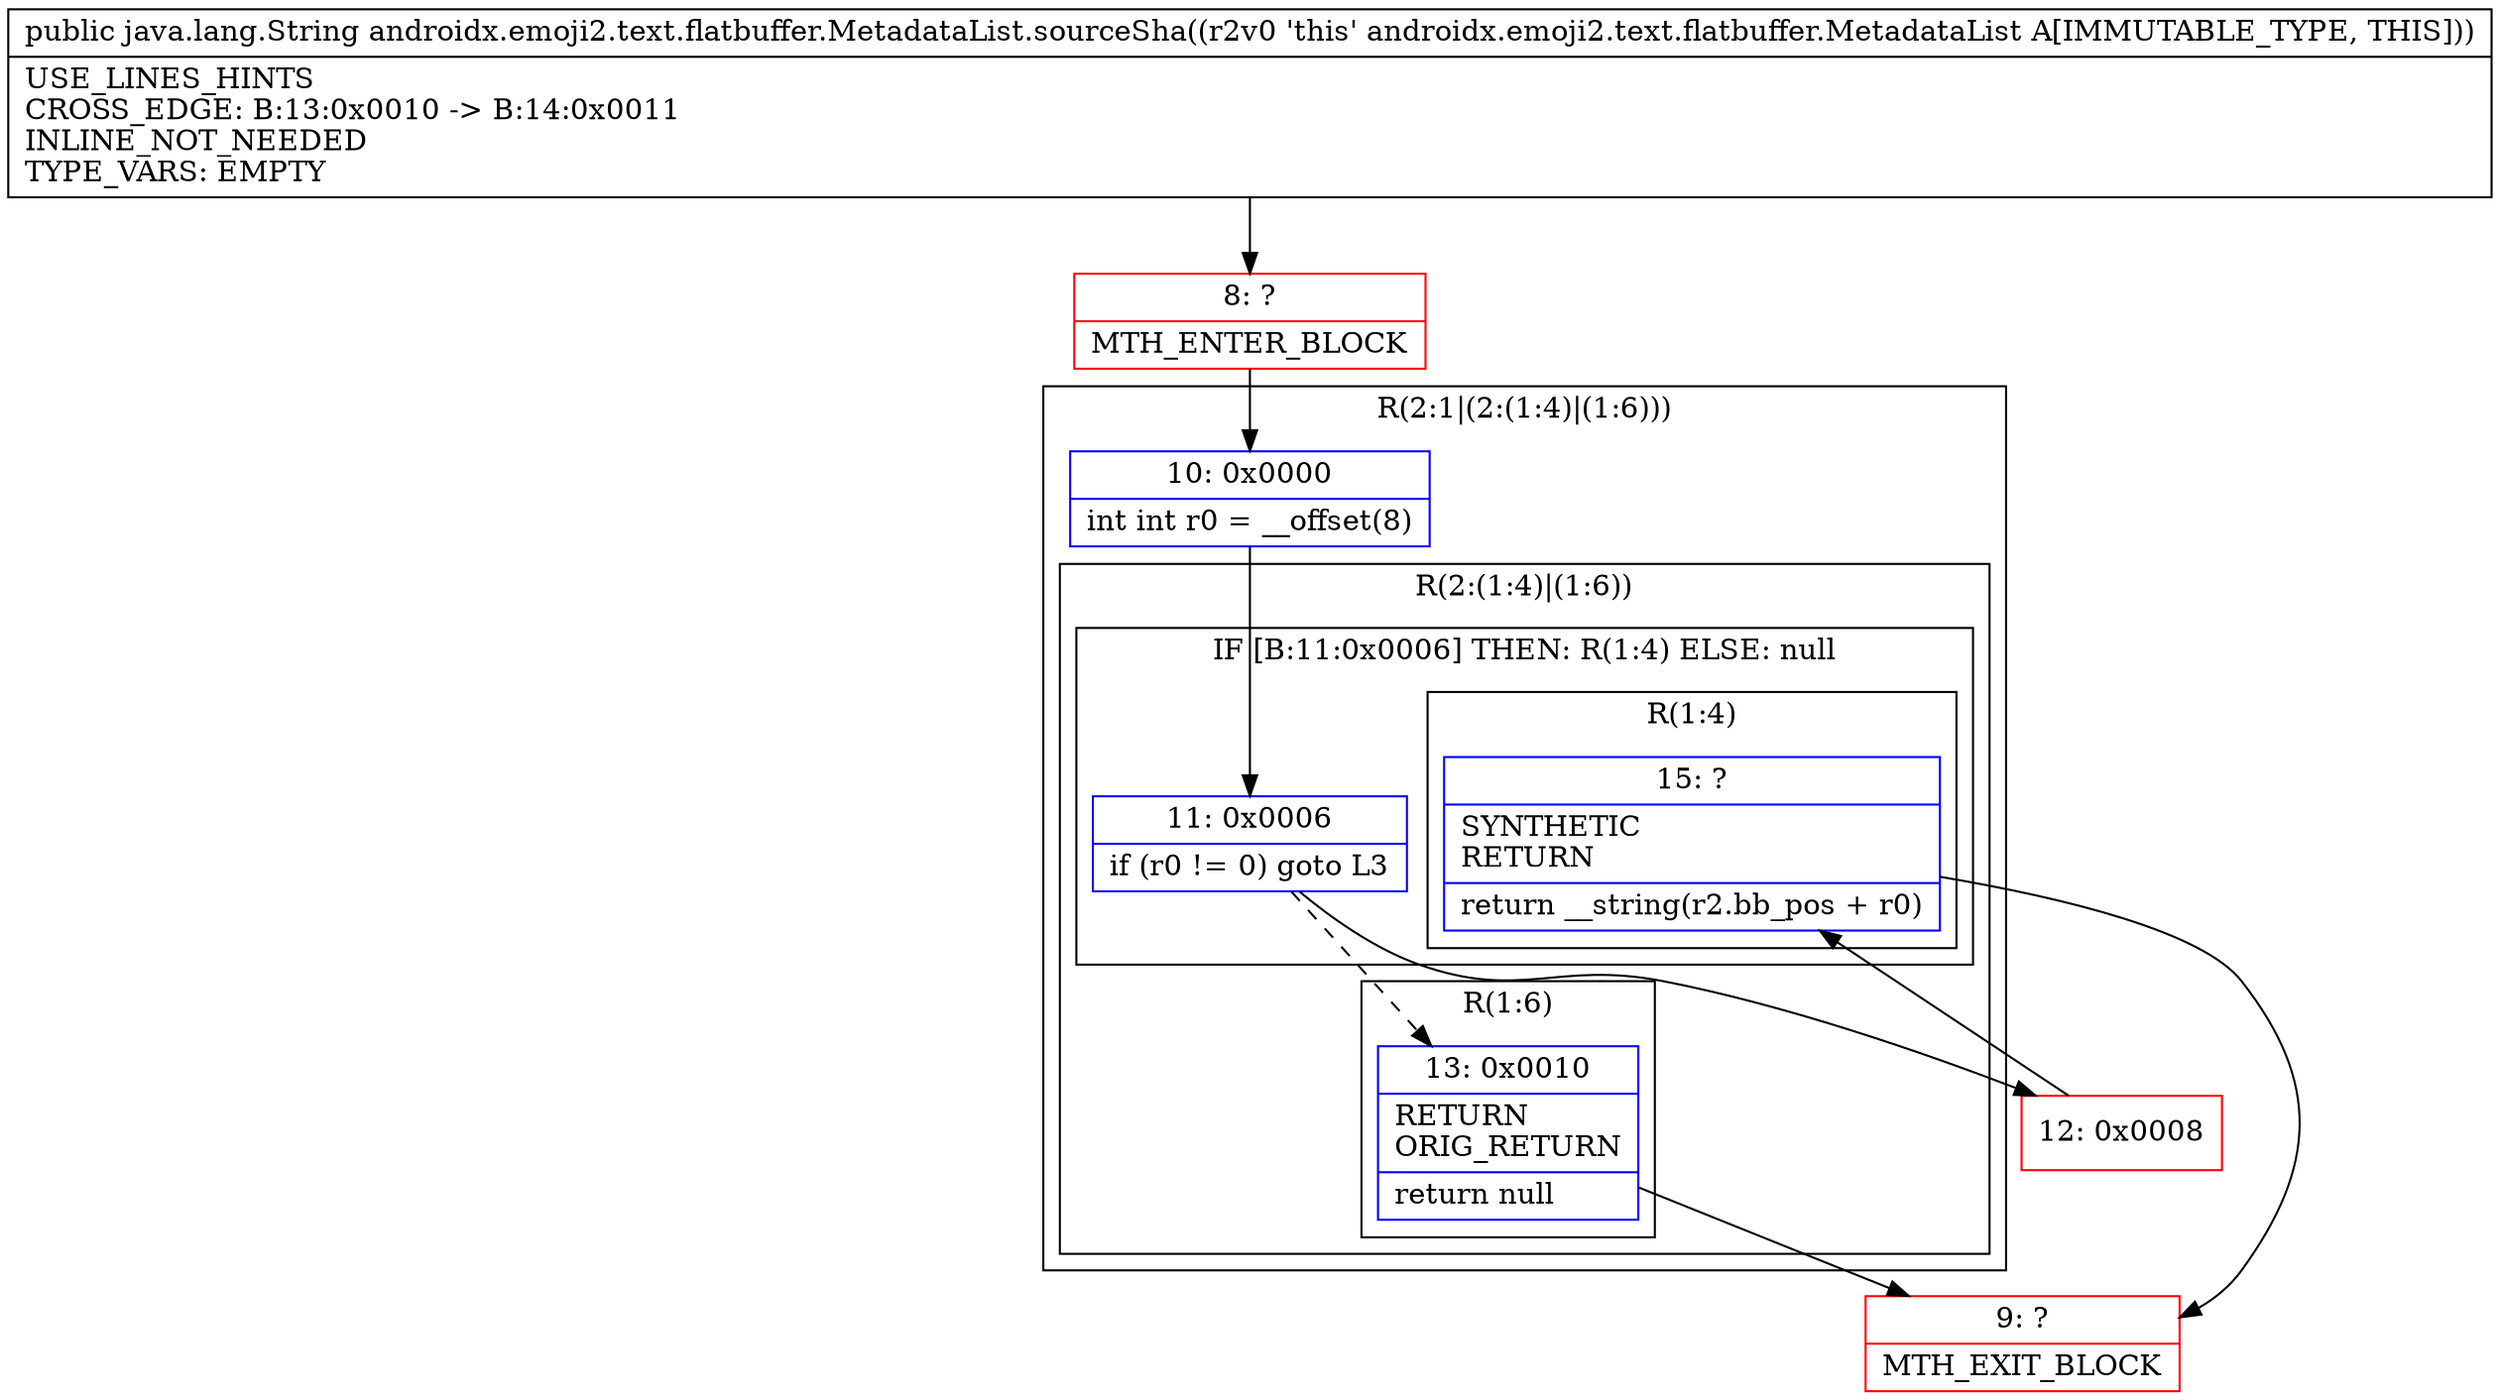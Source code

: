 digraph "CFG forandroidx.emoji2.text.flatbuffer.MetadataList.sourceSha()Ljava\/lang\/String;" {
subgraph cluster_Region_270502905 {
label = "R(2:1|(2:(1:4)|(1:6)))";
node [shape=record,color=blue];
Node_10 [shape=record,label="{10\:\ 0x0000|int int r0 = __offset(8)\l}"];
subgraph cluster_Region_250951441 {
label = "R(2:(1:4)|(1:6))";
node [shape=record,color=blue];
subgraph cluster_IfRegion_893646597 {
label = "IF [B:11:0x0006] THEN: R(1:4) ELSE: null";
node [shape=record,color=blue];
Node_11 [shape=record,label="{11\:\ 0x0006|if (r0 != 0) goto L3\l}"];
subgraph cluster_Region_757035626 {
label = "R(1:4)";
node [shape=record,color=blue];
Node_15 [shape=record,label="{15\:\ ?|SYNTHETIC\lRETURN\l|return __string(r2.bb_pos + r0)\l}"];
}
}
subgraph cluster_Region_1374184022 {
label = "R(1:6)";
node [shape=record,color=blue];
Node_13 [shape=record,label="{13\:\ 0x0010|RETURN\lORIG_RETURN\l|return null\l}"];
}
}
}
Node_8 [shape=record,color=red,label="{8\:\ ?|MTH_ENTER_BLOCK\l}"];
Node_12 [shape=record,color=red,label="{12\:\ 0x0008}"];
Node_9 [shape=record,color=red,label="{9\:\ ?|MTH_EXIT_BLOCK\l}"];
MethodNode[shape=record,label="{public java.lang.String androidx.emoji2.text.flatbuffer.MetadataList.sourceSha((r2v0 'this' androidx.emoji2.text.flatbuffer.MetadataList A[IMMUTABLE_TYPE, THIS]))  | USE_LINES_HINTS\lCROSS_EDGE: B:13:0x0010 \-\> B:14:0x0011\lINLINE_NOT_NEEDED\lTYPE_VARS: EMPTY\l}"];
MethodNode -> Node_8;Node_10 -> Node_11;
Node_11 -> Node_12;
Node_11 -> Node_13[style=dashed];
Node_15 -> Node_9;
Node_13 -> Node_9;
Node_8 -> Node_10;
Node_12 -> Node_15;
}

